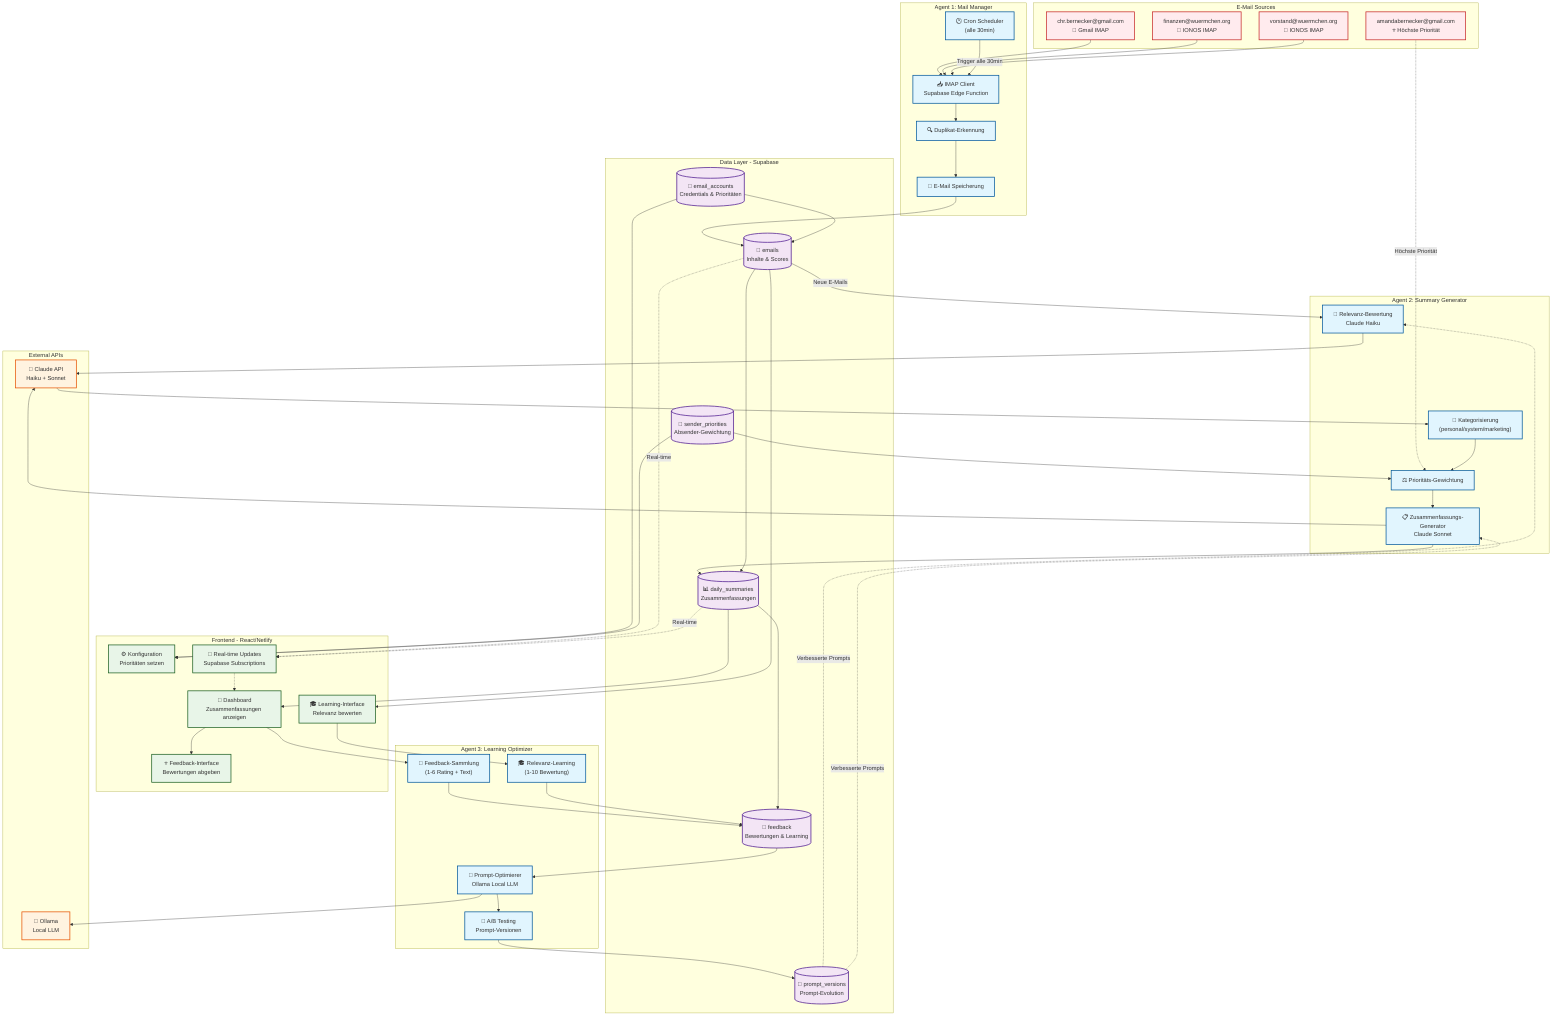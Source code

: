 graph TB
    subgraph "E-Mail Sources"
        Gmail["chr.bernecker@gmail.com<br/>📧 Gmail IMAP"]
        Ionos1["finanzen@wuermchen.org<br/>📧 IONOS IMAP"]
        Ionos2["vorstand@wuermchen.org<br/>📧 IONOS IMAP"]
        HighPrio["amandabernecker@gmail.com<br/>⭐ Höchste Priorität"]
    end

    subgraph "Agent 1: Mail Manager"
        Scheduler["🕐 Cron Scheduler<br/>(alle 30min)"]
        MailFetcher["📥 IMAP Client<br/>Supabase Edge Function"]
        Deduplicator["🔍 Duplikat-Erkennung"]
        MailStorage["💾 E-Mail Speicherung"]
    end

    subgraph "Agent 2: Summary Generator"
        RelevanceEvaluator["🎯 Relevanz-Bewertung<br/>Claude Haiku"]
        Categorizer["📂 Kategorisierung<br/>(personal/system/marketing)"]
        PriorityWeighter["⚖️ Prioritäts-Gewichtung"]
        SummaryGenerator["📋 Zusammenfassungs-Generator<br/>Claude Sonnet"]
    end

    subgraph "Agent 3: Learning Optimizer"
        FeedbackCollector["📝 Feedback-Sammlung<br/>(1-6 Rating + Text)"]
        RelevanceLearning["🎓 Relevanz-Learning<br/>(1-10 Bewertung)"]
        PromptOptimizer["🔧 Prompt-Optimierer<br/>Ollama Local LLM"]
        ABTester["🧪 A/B Testing<br/>Prompt-Versionen"]
    end

    subgraph "Data Layer - Supabase"
        EmailAccounts[("📮 email_accounts<br/>Credentials & Prioritäten")]
        Emails[("📧 emails<br/>Inhalte & Scores")]
        Summaries[("📊 daily_summaries<br/>Zusammenfassungen")]
        Feedback[("💬 feedback<br/>Bewertungen & Learning")]
        SenderPriorities[("👤 sender_priorities<br/>Absender-Gewichtung")]
        PromptVersions[("📝 prompt_versions<br/>Prompt-Evolution")]
    end

    subgraph "Frontend - React/Netlify"
        Dashboard["📱 Dashboard<br/>Zusammenfassungen anzeigen"]
        FeedbackUI["⭐ Feedback-Interface<br/>Bewertungen abgeben"]
        LearningUI["🎓 Learning-Interface<br/>Relevanz bewerten"]
        ConfigUI["⚙️ Konfiguration<br/>Prioritäten setzen"]
        RealtimeUpdates["🔄 Real-time Updates<br/>Supabase Subscriptions"]
    end

    subgraph "External APIs"
        ClaudeAPI["🤖 Claude API<br/>Haiku + Sonnet"]
        OllamaAPI["🧠 Ollama<br/>Local LLM"]
    end

    %% Mail Flow
    Gmail --> MailFetcher
    Ionos1 --> MailFetcher
    Ionos2 --> MailFetcher
    HighPrio -.->|"Höchste Priorität"| PriorityWeighter

    %% Agent 1 Flow
    Scheduler -->|"Trigger alle 30min"| MailFetcher
    MailFetcher --> Deduplicator
    Deduplicator --> MailStorage
    MailStorage --> Emails

    %% Agent 2 Flow
    Emails -->|"Neue E-Mails"| RelevanceEvaluator
    RelevanceEvaluator --> ClaudeAPI
    ClaudeAPI --> Categorizer
    Categorizer --> PriorityWeighter
    SenderPriorities --> PriorityWeighter
    PriorityWeighter --> SummaryGenerator
    SummaryGenerator --> ClaudeAPI
    SummaryGenerator --> Summaries

    %% Agent 3 Flow
    Dashboard --> FeedbackCollector
    FeedbackCollector --> Feedback
    LearningUI --> RelevanceLearning
    RelevanceLearning --> Feedback
    Feedback --> PromptOptimizer
    PromptOptimizer --> OllamaAPI
    PromptOptimizer --> ABTester
    ABTester --> PromptVersions
    PromptVersions -.->|"Verbesserte Prompts"| RelevanceEvaluator
    PromptVersions -.->|"Verbesserte Prompts"| SummaryGenerator

    %% Frontend Interactions
    Summaries --> Dashboard
    Dashboard --> FeedbackUI
    Emails --> LearningUI
    EmailAccounts --> ConfigUI
    SenderPriorities --> ConfigUI

    %% Real-time Updates
    Emails -.->|"Real-time"| RealtimeUpdates
    Summaries -.->|"Real-time"| RealtimeUpdates
    RealtimeUpdates -.-> Dashboard

    %% Data Relationships
    EmailAccounts --> Emails
    Emails --> Summaries
    Summaries --> Feedback

    %% Styling
    classDef agent fill:#e1f5fe,stroke:#01579b,stroke-width:2px
    classDef database fill:#f3e5f5,stroke:#4a148c,stroke-width:2px
    classDef frontend fill:#e8f5e8,stroke:#1b5e20,stroke-width:2px
    classDef external fill:#fff3e0,stroke:#e65100,stroke-width:2px
    classDef email fill:#ffebee,stroke:#c62828,stroke-width:2px

    class Scheduler,MailFetcher,Deduplicator,MailStorage agent
    class RelevanceEvaluator,Categorizer,PriorityWeighter,SummaryGenerator agent
    class FeedbackCollector,RelevanceLearning,PromptOptimizer,ABTester agent

    class EmailAccounts,Emails,Summaries,Feedback,SenderPriorities,PromptVersions database

    class Dashboard,FeedbackUI,LearningUI,ConfigUI,RealtimeUpdates frontend

    class ClaudeAPI,OllamaAPI external

    class Gmail,Ionos1,Ionos2,HighPrio email